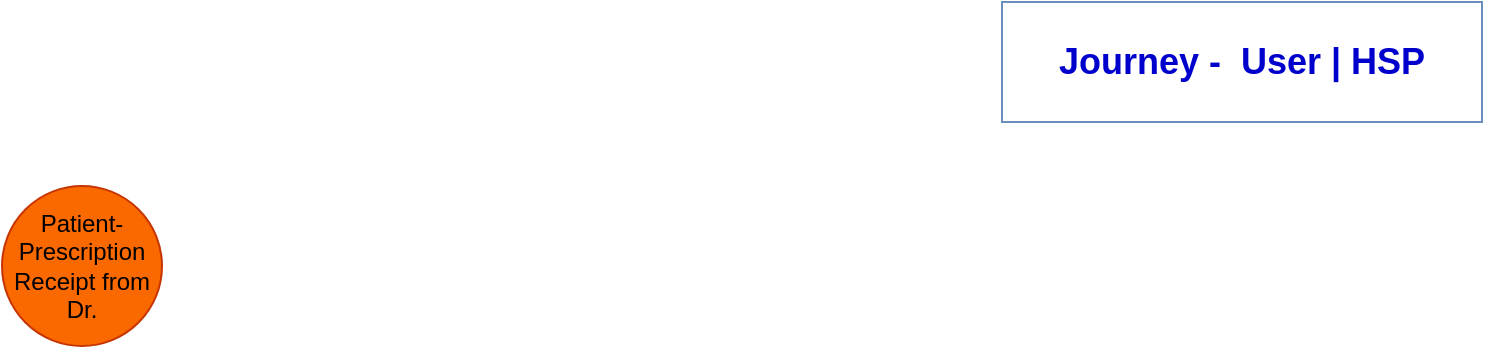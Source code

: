 <mxfile version="24.7.1" type="github">
  <diagram name="Page-1" id="c7558073-3199-34d8-9f00-42111426c3f3">
    <mxGraphModel dx="11571" dy="11368" grid="1" gridSize="10" guides="1" tooltips="1" connect="1" arrows="1" fold="1" page="1" pageScale="1" pageWidth="1169" pageHeight="827" background="none" math="0" shadow="0">
      <root>
        <mxCell id="0" />
        <mxCell id="1" parent="0" />
        <mxCell id="X9ass70m3cK7fkNfl3eS-96" value="&lt;b&gt;&lt;font style=&quot;font-size: 18px;&quot; color=&quot;#0000cc&quot;&gt;Journey -&amp;nbsp; User | HSP&lt;/font&gt;&lt;/b&gt;" style="text;html=1;align=center;verticalAlign=middle;whiteSpace=wrap;rounded=0;fillColor=none;strokeColor=#6c8ebf;" parent="1" vertex="1">
          <mxGeometry x="-10000" y="-10732" width="240" height="60" as="geometry" />
        </mxCell>
        <mxCell id="weAqaZ1hDL-OeumKPV3R-1" value="&lt;div style=&quot;&quot;&gt;&lt;span style=&quot;background-color: initial;&quot;&gt;Patient-&lt;/span&gt;&lt;/div&gt;&lt;div style=&quot;&quot;&gt;&lt;span style=&quot;background-color: initial;&quot;&gt;Prescription Receipt from Dr.&lt;br&gt;&lt;/span&gt;&lt;/div&gt;" style="ellipse;whiteSpace=wrap;html=1;aspect=fixed;fillColor=#fa6800;strokeColor=#C73500;fontColor=#000000;align=center;" parent="1" vertex="1">
          <mxGeometry x="-10500" y="-10640" width="80" height="80" as="geometry" />
        </mxCell>
      </root>
    </mxGraphModel>
  </diagram>
</mxfile>
